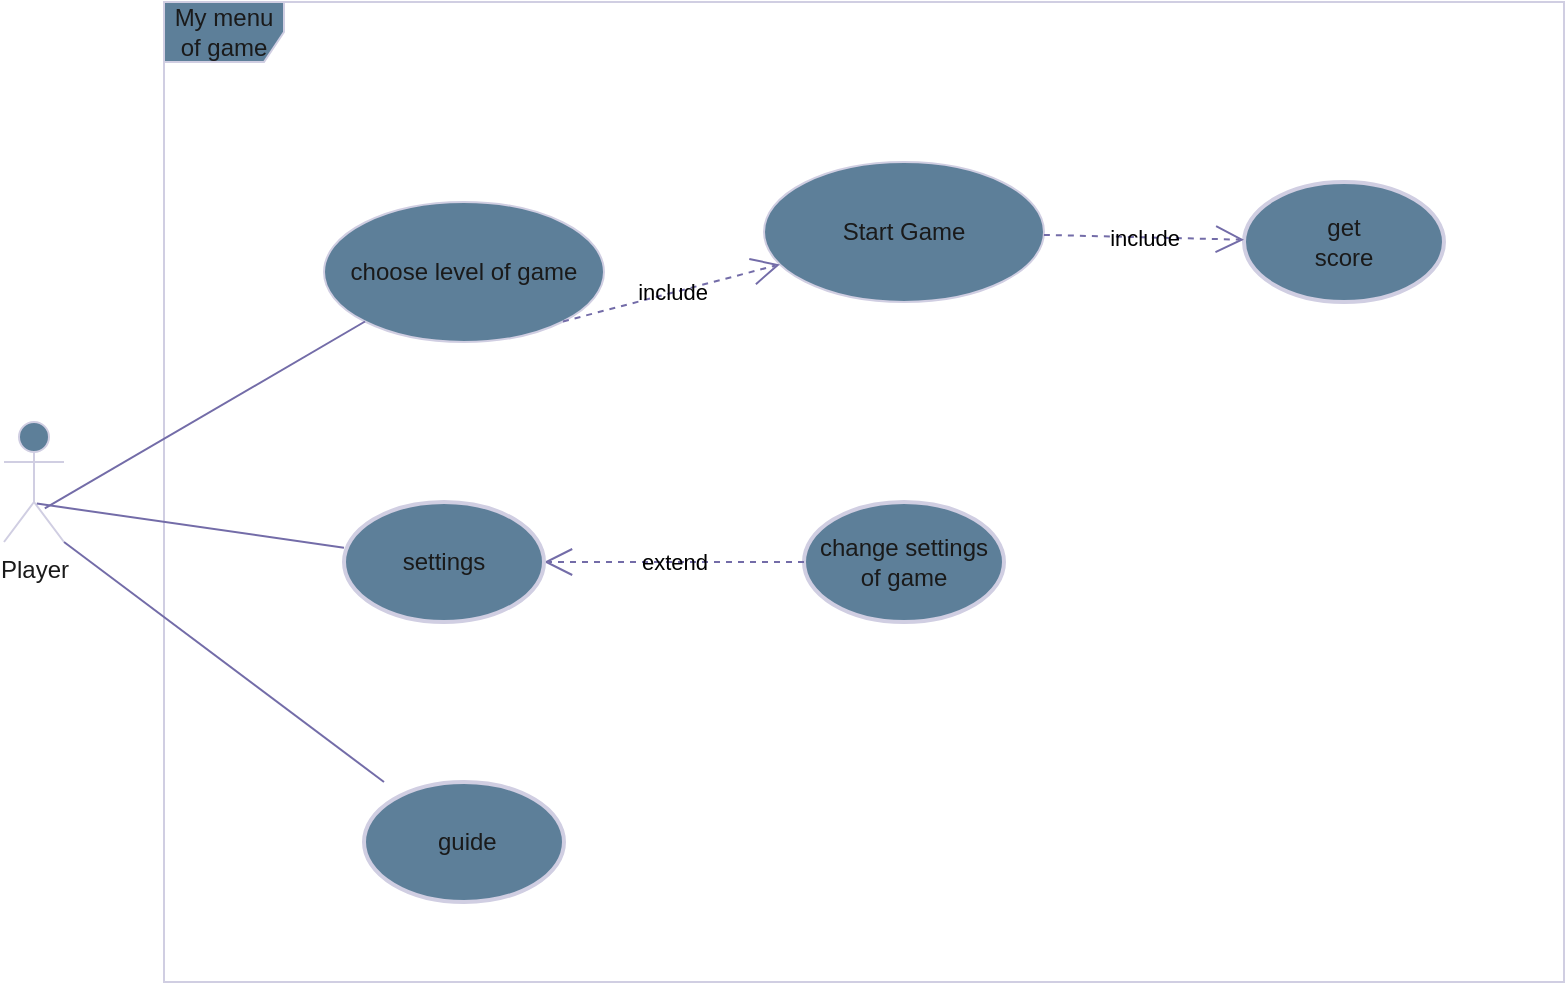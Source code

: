 <mxfile version="23.1.6" type="github">
  <diagram name="Сторінка-1" id="4mxARRjFEOdV_0nipwpj">
    <mxGraphModel dx="1042" dy="631" grid="1" gridSize="10" guides="1" tooltips="1" connect="1" arrows="1" fold="1" page="1" pageScale="1" pageWidth="827" pageHeight="1169" math="0" shadow="0">
      <root>
        <mxCell id="0" />
        <mxCell id="1" parent="0" />
        <mxCell id="np2iezbu0n8JOx6Peu87-1" value="My menu&lt;div&gt;of game&lt;/div&gt;" style="shape=umlFrame;whiteSpace=wrap;html=1;pointerEvents=0;labelBackgroundColor=none;fillColor=#5D7F99;strokeColor=#D0CEE2;fontColor=#1A1A1A;" parent="1" vertex="1">
          <mxGeometry x="240" y="20" width="700" height="490" as="geometry" />
        </mxCell>
        <mxCell id="np2iezbu0n8JOx6Peu87-2" value="Player&lt;div&gt;&lt;br/&gt;&lt;/div&gt;" style="shape=umlActor;verticalLabelPosition=bottom;verticalAlign=top;html=1;labelBackgroundColor=none;fillColor=#5D7F99;strokeColor=#D0CEE2;fontColor=#1A1A1A;" parent="1" vertex="1">
          <mxGeometry x="160" y="230" width="30" height="60" as="geometry" />
        </mxCell>
        <mxCell id="np2iezbu0n8JOx6Peu87-43" value="get &lt;br&gt;score" style="strokeWidth=2;html=1;shape=mxgraph.flowchart.start_1;whiteSpace=wrap;labelBackgroundColor=none;fillColor=#5D7F99;strokeColor=#D0CEE2;fontColor=#1A1A1A;" parent="1" vertex="1">
          <mxGeometry x="780" y="110" width="100" height="60" as="geometry" />
        </mxCell>
        <mxCell id="np2iezbu0n8JOx6Peu87-48" value="Start Game" style="ellipse;whiteSpace=wrap;html=1;labelBackgroundColor=none;fillColor=#5D7F99;strokeColor=#D0CEE2;fontColor=#1A1A1A;" parent="1" vertex="1">
          <mxGeometry x="540" y="100" width="140" height="70" as="geometry" />
        </mxCell>
        <mxCell id="np2iezbu0n8JOx6Peu87-63" value="change settings&lt;br&gt;of game" style="strokeWidth=2;html=1;shape=mxgraph.flowchart.start_1;whiteSpace=wrap;labelBackgroundColor=none;fillColor=#5D7F99;strokeColor=#D0CEE2;fontColor=#1A1A1A;" parent="1" vertex="1">
          <mxGeometry x="560" y="270" width="100" height="60" as="geometry" />
        </mxCell>
        <mxCell id="np2iezbu0n8JOx6Peu87-64" value="&amp;nbsp;guide" style="strokeWidth=2;html=1;shape=mxgraph.flowchart.start_1;whiteSpace=wrap;labelBackgroundColor=none;fillColor=#5D7F99;strokeColor=#D0CEE2;fontColor=#1A1A1A;" parent="1" vertex="1">
          <mxGeometry x="340" y="410" width="100" height="60" as="geometry" />
        </mxCell>
        <mxCell id="np2iezbu0n8JOx6Peu87-67" value="choose level of game" style="ellipse;whiteSpace=wrap;html=1;labelBackgroundColor=none;fillColor=#5D7F99;strokeColor=#D0CEE2;fontColor=#1A1A1A;" parent="1" vertex="1">
          <mxGeometry x="320" y="120" width="140" height="70" as="geometry" />
        </mxCell>
        <mxCell id="np2iezbu0n8JOx6Peu87-69" value="include" style="endArrow=open;endSize=12;dashed=1;html=1;rounded=0;exitX=1;exitY=1;exitDx=0;exitDy=0;labelBackgroundColor=none;strokeColor=#736CA8;fontColor=default;" parent="1" source="np2iezbu0n8JOx6Peu87-67" target="np2iezbu0n8JOx6Peu87-48" edge="1">
          <mxGeometry width="160" relative="1" as="geometry">
            <mxPoint x="594" y="265" as="sourcePoint" />
            <mxPoint x="578.8" y="170.78" as="targetPoint" />
          </mxGeometry>
        </mxCell>
        <mxCell id="np2iezbu0n8JOx6Peu87-80" value="extend" style="endArrow=open;endSize=12;dashed=1;html=1;rounded=0;labelBackgroundColor=none;strokeColor=#736CA8;fontColor=default;" parent="1" source="np2iezbu0n8JOx6Peu87-63" target="np2iezbu0n8JOx6Peu87-82" edge="1">
          <mxGeometry width="160" relative="1" as="geometry">
            <mxPoint x="789" y="287" as="sourcePoint" />
            <mxPoint x="660" y="289" as="targetPoint" />
          </mxGeometry>
        </mxCell>
        <mxCell id="np2iezbu0n8JOx6Peu87-82" value="settings" style="strokeWidth=2;html=1;shape=mxgraph.flowchart.start_1;whiteSpace=wrap;labelBackgroundColor=none;fillColor=#5D7F99;strokeColor=#D0CEE2;fontColor=#1A1A1A;" parent="1" vertex="1">
          <mxGeometry x="330" y="270" width="100" height="60" as="geometry" />
        </mxCell>
        <mxCell id="np2iezbu0n8JOx6Peu87-86" value="include" style="endArrow=open;endSize=12;dashed=1;html=1;rounded=0;labelBackgroundColor=none;strokeColor=#736CA8;fontColor=default;" parent="1" source="np2iezbu0n8JOx6Peu87-48" target="np2iezbu0n8JOx6Peu87-43" edge="1">
          <mxGeometry width="160" relative="1" as="geometry">
            <mxPoint x="789" y="287" as="sourcePoint" />
            <mxPoint x="800" y="280" as="targetPoint" />
          </mxGeometry>
        </mxCell>
        <mxCell id="2kC07JGHRoPROV2A1IHg-1" value="" style="endArrow=none;html=1;rounded=0;exitX=0.68;exitY=0.72;exitDx=0;exitDy=0;exitPerimeter=0;entryX=0;entryY=1;entryDx=0;entryDy=0;labelBackgroundColor=none;strokeColor=#736CA8;fontColor=default;" edge="1" parent="1" source="np2iezbu0n8JOx6Peu87-2" target="np2iezbu0n8JOx6Peu87-67">
          <mxGeometry width="50" height="50" relative="1" as="geometry">
            <mxPoint x="510" y="350" as="sourcePoint" />
            <mxPoint x="560" y="300" as="targetPoint" />
          </mxGeometry>
        </mxCell>
        <mxCell id="2kC07JGHRoPROV2A1IHg-2" value="" style="endArrow=none;html=1;rounded=0;exitX=1;exitY=1;exitDx=0;exitDy=0;exitPerimeter=0;labelBackgroundColor=none;strokeColor=#736CA8;fontColor=default;" edge="1" parent="1" source="np2iezbu0n8JOx6Peu87-2" target="np2iezbu0n8JOx6Peu87-64">
          <mxGeometry width="50" height="50" relative="1" as="geometry">
            <mxPoint x="510" y="350" as="sourcePoint" />
            <mxPoint x="560" y="300" as="targetPoint" />
          </mxGeometry>
        </mxCell>
        <mxCell id="2kC07JGHRoPROV2A1IHg-3" value="" style="endArrow=none;html=1;rounded=0;exitX=0.547;exitY=0.68;exitDx=0;exitDy=0;exitPerimeter=0;labelBackgroundColor=none;strokeColor=#736CA8;fontColor=default;" edge="1" parent="1" source="np2iezbu0n8JOx6Peu87-2" target="np2iezbu0n8JOx6Peu87-82">
          <mxGeometry width="50" height="50" relative="1" as="geometry">
            <mxPoint x="510" y="350" as="sourcePoint" />
            <mxPoint x="560" y="300" as="targetPoint" />
          </mxGeometry>
        </mxCell>
      </root>
    </mxGraphModel>
  </diagram>
</mxfile>
